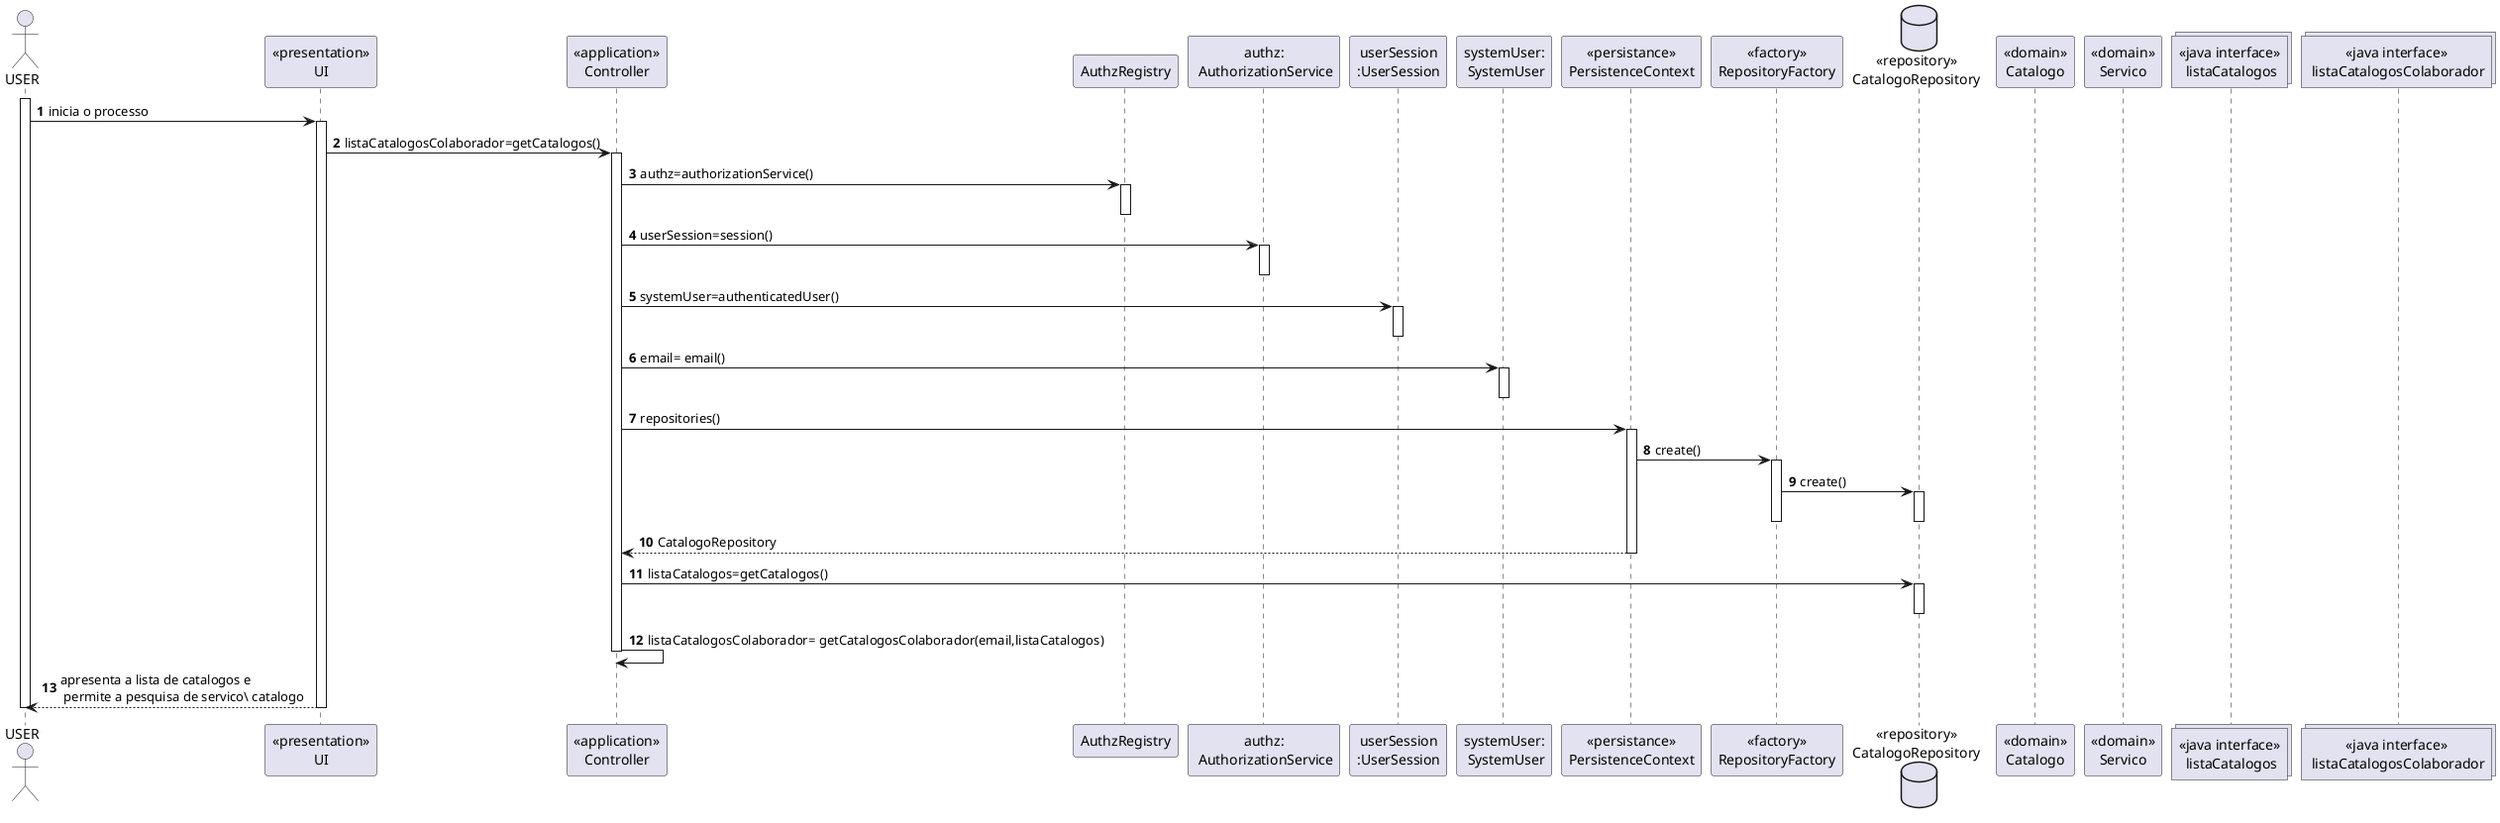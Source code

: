 @startuml
'https://plantuml.com/sequence-diagram

autonumber

actor USER
participant "<<presentation>>\nUI" as UI
participant "<<application>>\nController" as CONTROLLER
participant "AuthzRegistry" as AUTHZ
participant "authz:\n AuthorizationService" AS AUTHZSERVICE
participant "userSession\n:UserSession" as USERSESSION
participant "systemUser:\n SystemUser" AS SYSTEMUSER
participant "<<persistance>>\nPersistenceContext" as PERS
participant "<<factory>>\nRepositoryFactory" as FACT
database "<<repository>>\nCatalogoRepository" as REPO1
participant "<<domain>>\nCatalogo" as CAT
participant "<<domain>>\nServico"
collections "<<java interface>>\n listaCatalogos"
collections "<<java interface>>\n listaCatalogosColaborador"

activate USER
    USER->UI: inicia o processo
    activate UI
        UI->CONTROLLER: listaCatalogosColaborador=getCatalogos()
        activate CONTROLLER
            CONTROLLER->AUTHZ : authz=authorizationService()
            activate AUTHZ
            deactivate AUTHZ
            CONTROLLER->AUTHZSERVICE :userSession=session()
            activate AUTHZSERVICE
            deactivate AUTHZSERVICE
            CONTROLLER->USERSESSION: systemUser=authenticatedUser()
            activate USERSESSION
            deactivate USERSESSION
            CONTROLLER-> SYSTEMUSER: email= email()
            activate SYSTEMUSER
            deactivate SYSTEMUSER
              CONTROLLER->PERS: repositories()
                        activate PERS
                            PERS->FACT: create()
                            activate FACT
                                FACT->REPO1: create()
                                activate REPO1
                                deactivate REPO1
                            deactivate FACT
                            PERS-->CONTROLLER: CatalogoRepository
                        deactivate PERS
                        CONTROLLER->REPO1: listaCatalogos=getCatalogos()
                        activate REPO1
                        deactivate REPO1
            CONTROLLER->CONTROLLER: listaCatalogosColaborador= getCatalogosColaborador(email,listaCatalogos)
        deactivate CONTROLLER
        UI--> USER: apresenta a lista de catalogos e \n permite a pesquisa de servico\ catalogo

    deactivate UI
    deactivate USER

    @enduml